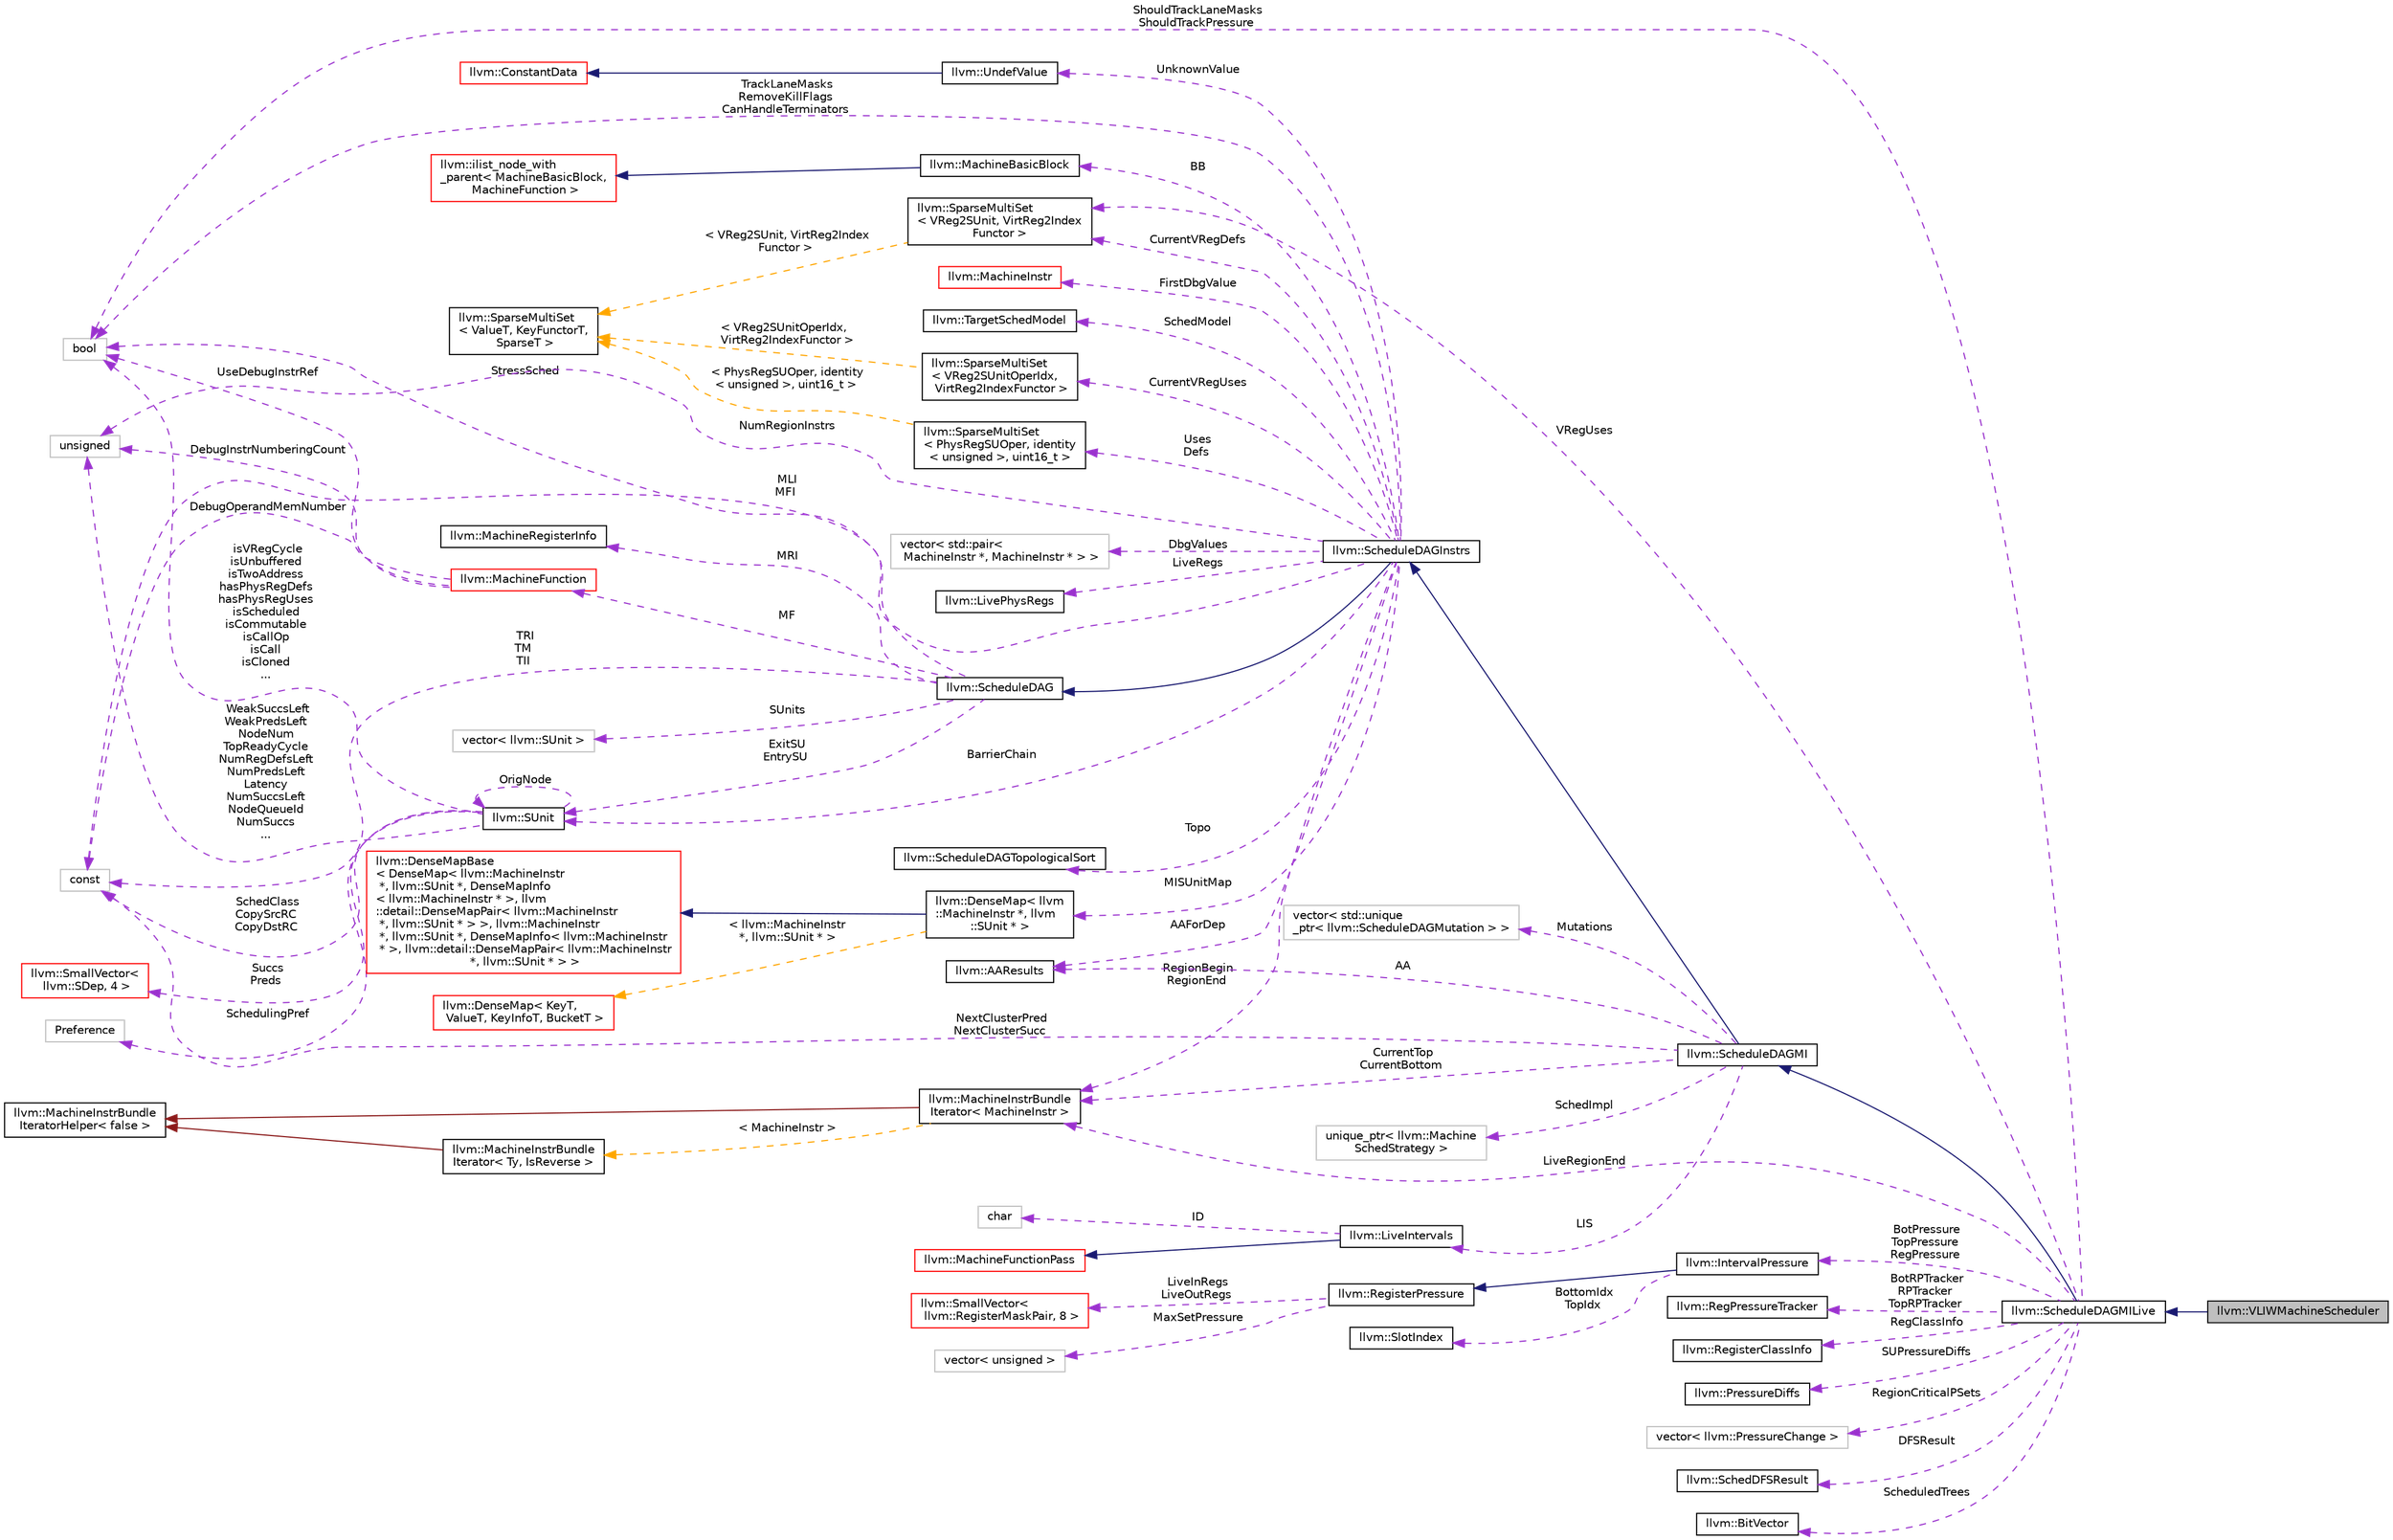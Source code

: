digraph "llvm::VLIWMachineScheduler"
{
 // LATEX_PDF_SIZE
  bgcolor="transparent";
  edge [fontname="Helvetica",fontsize="10",labelfontname="Helvetica",labelfontsize="10"];
  node [fontname="Helvetica",fontsize="10",shape=record];
  rankdir="LR";
  Node1 [label="llvm::VLIWMachineScheduler",height=0.2,width=0.4,color="black", fillcolor="grey75", style="filled", fontcolor="black",tooltip="Extend the standard ScheduleDAGMILive to provide more context and override the top-level schedule() d..."];
  Node2 -> Node1 [dir="back",color="midnightblue",fontsize="10",style="solid",fontname="Helvetica"];
  Node2 [label="llvm::ScheduleDAGMILive",height=0.2,width=0.4,color="black",URL="$classllvm_1_1ScheduleDAGMILive.html",tooltip="ScheduleDAGMILive is an implementation of ScheduleDAGInstrs that schedules machine instructions while..."];
  Node3 -> Node2 [dir="back",color="midnightblue",fontsize="10",style="solid",fontname="Helvetica"];
  Node3 [label="llvm::ScheduleDAGMI",height=0.2,width=0.4,color="black",URL="$classllvm_1_1ScheduleDAGMI.html",tooltip="ScheduleDAGMI is an implementation of ScheduleDAGInstrs that simply schedules machine instructions ac..."];
  Node4 -> Node3 [dir="back",color="midnightblue",fontsize="10",style="solid",fontname="Helvetica"];
  Node4 [label="llvm::ScheduleDAGInstrs",height=0.2,width=0.4,color="black",URL="$classllvm_1_1ScheduleDAGInstrs.html",tooltip="A ScheduleDAG for scheduling lists of MachineInstr."];
  Node5 -> Node4 [dir="back",color="midnightblue",fontsize="10",style="solid",fontname="Helvetica"];
  Node5 [label="llvm::ScheduleDAG",height=0.2,width=0.4,color="black",URL="$classllvm_1_1ScheduleDAG.html",tooltip=" "];
  Node6 -> Node5 [dir="back",color="darkorchid3",fontsize="10",style="dashed",label=" MF" ,fontname="Helvetica"];
  Node6 [label="llvm::MachineFunction",height=0.2,width=0.4,color="red",URL="$classllvm_1_1MachineFunction.html",tooltip=" "];
  Node21 -> Node6 [dir="back",color="darkorchid3",fontsize="10",style="dashed",label=" UseDebugInstrRef" ,fontname="Helvetica"];
  Node21 [label="bool",height=0.2,width=0.4,color="grey75",tooltip=" "];
  Node22 -> Node6 [dir="back",color="darkorchid3",fontsize="10",style="dashed",label=" DebugOperandMemNumber" ,fontname="Helvetica"];
  Node22 [label="const",height=0.2,width=0.4,color="grey75",tooltip=" "];
  Node23 -> Node6 [dir="back",color="darkorchid3",fontsize="10",style="dashed",label=" DebugInstrNumberingCount" ,fontname="Helvetica"];
  Node23 [label="unsigned",height=0.2,width=0.4,color="grey75",tooltip=" "];
  Node27 -> Node5 [dir="back",color="darkorchid3",fontsize="10",style="dashed",label=" ExitSU\nEntrySU" ,fontname="Helvetica"];
  Node27 [label="llvm::SUnit",height=0.2,width=0.4,color="black",URL="$classllvm_1_1SUnit.html",tooltip="Scheduling unit. This is a node in the scheduling DAG."];
  Node28 -> Node27 [dir="back",color="darkorchid3",fontsize="10",style="dashed",label=" Succs\nPreds" ,fontname="Helvetica"];
  Node28 [label="llvm::SmallVector\<\l llvm::SDep, 4 \>",height=0.2,width=0.4,color="red",URL="$classllvm_1_1SmallVector.html",tooltip=" "];
  Node27 -> Node27 [dir="back",color="darkorchid3",fontsize="10",style="dashed",label=" OrigNode" ,fontname="Helvetica"];
  Node21 -> Node27 [dir="back",color="darkorchid3",fontsize="10",style="dashed",label=" isVRegCycle\nisUnbuffered\nisTwoAddress\nhasPhysRegDefs\nhasPhysRegUses\nisScheduled\nisCommutable\nisCallOp\nisCall\nisCloned\n..." ,fontname="Helvetica"];
  Node31 -> Node27 [dir="back",color="darkorchid3",fontsize="10",style="dashed",label=" SchedulingPref" ,fontname="Helvetica"];
  Node31 [label="Preference",height=0.2,width=0.4,color="grey75",tooltip=" "];
  Node23 -> Node27 [dir="back",color="darkorchid3",fontsize="10",style="dashed",label=" WeakSuccsLeft\nWeakPredsLeft\nNodeNum\nTopReadyCycle\nNumRegDefsLeft\nNumPredsLeft\nLatency\nNumSuccsLeft\nNodeQueueId\nNumSuccs\n..." ,fontname="Helvetica"];
  Node22 -> Node27 [dir="back",color="darkorchid3",fontsize="10",style="dashed",label=" SchedClass\nCopySrcRC\nCopyDstRC" ,fontname="Helvetica"];
  Node32 -> Node5 [dir="back",color="darkorchid3",fontsize="10",style="dashed",label=" SUnits" ,fontname="Helvetica"];
  Node32 [label="vector\< llvm::SUnit \>",height=0.2,width=0.4,color="grey75",tooltip=" "];
  Node21 -> Node5 [dir="back",color="darkorchid3",fontsize="10",style="dashed",label=" StressSched" ,fontname="Helvetica"];
  Node33 -> Node5 [dir="back",color="darkorchid3",fontsize="10",style="dashed",label=" MRI" ,fontname="Helvetica"];
  Node33 [label="llvm::MachineRegisterInfo",height=0.2,width=0.4,color="black",URL="$classllvm_1_1MachineRegisterInfo.html",tooltip="MachineRegisterInfo - Keep track of information for virtual and physical registers,..."];
  Node22 -> Node5 [dir="back",color="darkorchid3",fontsize="10",style="dashed",label=" TRI\nTM\nTII" ,fontname="Helvetica"];
  Node34 -> Node4 [dir="back",color="darkorchid3",fontsize="10",style="dashed",label=" MISUnitMap" ,fontname="Helvetica"];
  Node34 [label="llvm::DenseMap\< llvm\l::MachineInstr *, llvm\l::SUnit * \>",height=0.2,width=0.4,color="black",URL="$classllvm_1_1DenseMap.html",tooltip=" "];
  Node35 -> Node34 [dir="back",color="midnightblue",fontsize="10",style="solid",fontname="Helvetica"];
  Node35 [label="llvm::DenseMapBase\l\< DenseMap\< llvm::MachineInstr\l *, llvm::SUnit *, DenseMapInfo\l\< llvm::MachineInstr * \>, llvm\l::detail::DenseMapPair\< llvm::MachineInstr\l *, llvm::SUnit * \> \>, llvm::MachineInstr\l *, llvm::SUnit *, DenseMapInfo\< llvm::MachineInstr\l * \>, llvm::detail::DenseMapPair\< llvm::MachineInstr\l *, llvm::SUnit * \> \>",height=0.2,width=0.4,color="red",URL="$classllvm_1_1DenseMapBase.html",tooltip=" "];
  Node19 -> Node34 [dir="back",color="orange",fontsize="10",style="dashed",label=" \< llvm::MachineInstr\l *, llvm::SUnit * \>" ,fontname="Helvetica"];
  Node19 [label="llvm::DenseMap\< KeyT,\l ValueT, KeyInfoT, BucketT \>",height=0.2,width=0.4,color="red",URL="$classllvm_1_1DenseMap.html",tooltip=" "];
  Node36 -> Node4 [dir="back",color="darkorchid3",fontsize="10",style="dashed",label=" RegionBegin\nRegionEnd" ,fontname="Helvetica"];
  Node36 [label="llvm::MachineInstrBundle\lIterator\< MachineInstr \>",height=0.2,width=0.4,color="black",URL="$classllvm_1_1MachineInstrBundleIterator.html",tooltip=" "];
  Node37 -> Node36 [dir="back",color="firebrick4",fontsize="10",style="solid",fontname="Helvetica"];
  Node37 [label="llvm::MachineInstrBundle\lIteratorHelper\< false \>",height=0.2,width=0.4,color="black",URL="$structllvm_1_1MachineInstrBundleIteratorHelper_3_01false_01_4.html",tooltip=" "];
  Node38 -> Node36 [dir="back",color="orange",fontsize="10",style="dashed",label=" \< MachineInstr \>" ,fontname="Helvetica"];
  Node38 [label="llvm::MachineInstrBundle\lIterator\< Ty, IsReverse \>",height=0.2,width=0.4,color="black",URL="$classllvm_1_1MachineInstrBundleIterator.html",tooltip="MachineBasicBlock iterator that automatically skips over MIs that are inside bundles (i...."];
  Node37 -> Node38 [dir="back",color="firebrick4",fontsize="10",style="solid",fontname="Helvetica"];
  Node39 -> Node4 [dir="back",color="darkorchid3",fontsize="10",style="dashed",label=" DbgValues" ,fontname="Helvetica"];
  Node39 [label="vector\< std::pair\<\l MachineInstr *, MachineInstr * \> \>",height=0.2,width=0.4,color="grey75",tooltip=" "];
  Node27 -> Node4 [dir="back",color="darkorchid3",fontsize="10",style="dashed",label=" BarrierChain" ,fontname="Helvetica"];
  Node40 -> Node4 [dir="back",color="darkorchid3",fontsize="10",style="dashed",label=" LiveRegs" ,fontname="Helvetica"];
  Node40 [label="llvm::LivePhysRegs",height=0.2,width=0.4,color="black",URL="$classllvm_1_1LivePhysRegs.html",tooltip="A set of physical registers with utility functions to track liveness when walking backward/forward th..."];
  Node41 -> Node4 [dir="back",color="darkorchid3",fontsize="10",style="dashed",label=" UnknownValue" ,fontname="Helvetica"];
  Node41 [label="llvm::UndefValue",height=0.2,width=0.4,color="black",URL="$classllvm_1_1UndefValue.html",tooltip="'undef' values are things that do not have specified contents."];
  Node42 -> Node41 [dir="back",color="midnightblue",fontsize="10",style="solid",fontname="Helvetica"];
  Node42 [label="llvm::ConstantData",height=0.2,width=0.4,color="red",URL="$classllvm_1_1ConstantData.html",tooltip="Base class for constants with no operands."];
  Node47 -> Node4 [dir="back",color="darkorchid3",fontsize="10",style="dashed",label=" AAForDep" ,fontname="Helvetica"];
  Node47 [label="llvm::AAResults",height=0.2,width=0.4,color="black",URL="$classllvm_1_1AAResults.html",tooltip=" "];
  Node21 -> Node4 [dir="back",color="darkorchid3",fontsize="10",style="dashed",label=" TrackLaneMasks\nRemoveKillFlags\nCanHandleTerminators" ,fontname="Helvetica"];
  Node48 -> Node4 [dir="back",color="darkorchid3",fontsize="10",style="dashed",label=" Topo" ,fontname="Helvetica"];
  Node48 [label="llvm::ScheduleDAGTopologicalSort",height=0.2,width=0.4,color="black",URL="$classllvm_1_1ScheduleDAGTopologicalSort.html",tooltip="This class can compute a topological ordering for SUnits and provides methods for dynamically updatin..."];
  Node49 -> Node4 [dir="back",color="darkorchid3",fontsize="10",style="dashed",label=" Uses\nDefs" ,fontname="Helvetica"];
  Node49 [label="llvm::SparseMultiSet\l\< PhysRegSUOper, identity\l\< unsigned \>, uint16_t \>",height=0.2,width=0.4,color="black",URL="$classllvm_1_1SparseMultiSet.html",tooltip=" "];
  Node50 -> Node49 [dir="back",color="orange",fontsize="10",style="dashed",label=" \< PhysRegSUOper, identity\l\< unsigned \>, uint16_t \>" ,fontname="Helvetica"];
  Node50 [label="llvm::SparseMultiSet\l\< ValueT, KeyFunctorT,\l SparseT \>",height=0.2,width=0.4,color="black",URL="$classllvm_1_1SparseMultiSet.html",tooltip="Fast multiset implementation for objects that can be identified by small unsigned keys."];
  Node51 -> Node4 [dir="back",color="darkorchid3",fontsize="10",style="dashed",label=" BB" ,fontname="Helvetica"];
  Node51 [label="llvm::MachineBasicBlock",height=0.2,width=0.4,color="black",URL="$classllvm_1_1MachineBasicBlock.html",tooltip=" "];
  Node52 -> Node51 [dir="back",color="midnightblue",fontsize="10",style="solid",fontname="Helvetica"];
  Node52 [label="llvm::ilist_node_with\l_parent\< MachineBasicBlock,\l MachineFunction \>",height=0.2,width=0.4,color="red",URL="$classllvm_1_1ilist__node__with__parent.html",tooltip=" "];
  Node65 -> Node4 [dir="back",color="darkorchid3",fontsize="10",style="dashed",label=" FirstDbgValue" ,fontname="Helvetica"];
  Node65 [label="llvm::MachineInstr",height=0.2,width=0.4,color="red",URL="$classllvm_1_1MachineInstr.html",tooltip="Representation of each machine instruction."];
  Node70 -> Node4 [dir="back",color="darkorchid3",fontsize="10",style="dashed",label=" CurrentVRegDefs" ,fontname="Helvetica"];
  Node70 [label="llvm::SparseMultiSet\l\< VReg2SUnit, VirtReg2Index\lFunctor \>",height=0.2,width=0.4,color="black",URL="$classllvm_1_1SparseMultiSet.html",tooltip=" "];
  Node50 -> Node70 [dir="back",color="orange",fontsize="10",style="dashed",label=" \< VReg2SUnit, VirtReg2Index\lFunctor \>" ,fontname="Helvetica"];
  Node23 -> Node4 [dir="back",color="darkorchid3",fontsize="10",style="dashed",label=" NumRegionInstrs" ,fontname="Helvetica"];
  Node71 -> Node4 [dir="back",color="darkorchid3",fontsize="10",style="dashed",label=" SchedModel" ,fontname="Helvetica"];
  Node71 [label="llvm::TargetSchedModel",height=0.2,width=0.4,color="black",URL="$classllvm_1_1TargetSchedModel.html",tooltip="Provide an instruction scheduling machine model to CodeGen passes."];
  Node22 -> Node4 [dir="back",color="darkorchid3",fontsize="10",style="dashed",label=" MLI\nMFI" ,fontname="Helvetica"];
  Node72 -> Node4 [dir="back",color="darkorchid3",fontsize="10",style="dashed",label=" CurrentVRegUses" ,fontname="Helvetica"];
  Node72 [label="llvm::SparseMultiSet\l\< VReg2SUnitOperIdx,\l VirtReg2IndexFunctor \>",height=0.2,width=0.4,color="black",URL="$classllvm_1_1SparseMultiSet.html",tooltip=" "];
  Node50 -> Node72 [dir="back",color="orange",fontsize="10",style="dashed",label=" \< VReg2SUnitOperIdx,\l VirtReg2IndexFunctor \>" ,fontname="Helvetica"];
  Node36 -> Node3 [dir="back",color="darkorchid3",fontsize="10",style="dashed",label=" CurrentTop\nCurrentBottom" ,fontname="Helvetica"];
  Node47 -> Node3 [dir="back",color="darkorchid3",fontsize="10",style="dashed",label=" AA" ,fontname="Helvetica"];
  Node73 -> Node3 [dir="back",color="darkorchid3",fontsize="10",style="dashed",label=" Mutations" ,fontname="Helvetica"];
  Node73 [label="vector\< std::unique\l_ptr\< llvm::ScheduleDAGMutation \> \>",height=0.2,width=0.4,color="grey75",tooltip=" "];
  Node74 -> Node3 [dir="back",color="darkorchid3",fontsize="10",style="dashed",label=" LIS" ,fontname="Helvetica"];
  Node74 [label="llvm::LiveIntervals",height=0.2,width=0.4,color="black",URL="$classllvm_1_1LiveIntervals.html",tooltip=" "];
  Node75 -> Node74 [dir="back",color="midnightblue",fontsize="10",style="solid",fontname="Helvetica"];
  Node75 [label="llvm::MachineFunctionPass",height=0.2,width=0.4,color="red",URL="$classllvm_1_1MachineFunctionPass.html",tooltip="MachineFunctionPass - This class adapts the FunctionPass interface to allow convenient creation of pa..."];
  Node11 -> Node74 [dir="back",color="darkorchid3",fontsize="10",style="dashed",label=" ID" ,fontname="Helvetica"];
  Node11 [label="char",height=0.2,width=0.4,color="grey75",tooltip=" "];
  Node22 -> Node3 [dir="back",color="darkorchid3",fontsize="10",style="dashed",label=" NextClusterPred\nNextClusterSucc" ,fontname="Helvetica"];
  Node78 -> Node3 [dir="back",color="darkorchid3",fontsize="10",style="dashed",label=" SchedImpl" ,fontname="Helvetica"];
  Node78 [label="unique_ptr\< llvm::Machine\lSchedStrategy \>",height=0.2,width=0.4,color="grey75",tooltip=" "];
  Node79 -> Node2 [dir="back",color="darkorchid3",fontsize="10",style="dashed",label=" BotPressure\nTopPressure\nRegPressure" ,fontname="Helvetica"];
  Node79 [label="llvm::IntervalPressure",height=0.2,width=0.4,color="black",URL="$structllvm_1_1IntervalPressure.html",tooltip="RegisterPressure computed within a region of instructions delimited by TopIdx and BottomIdx."];
  Node80 -> Node79 [dir="back",color="midnightblue",fontsize="10",style="solid",fontname="Helvetica"];
  Node80 [label="llvm::RegisterPressure",height=0.2,width=0.4,color="black",URL="$structllvm_1_1RegisterPressure.html",tooltip="Base class for register pressure results."];
  Node81 -> Node80 [dir="back",color="darkorchid3",fontsize="10",style="dashed",label=" LiveInRegs\nLiveOutRegs" ,fontname="Helvetica"];
  Node81 [label="llvm::SmallVector\<\l llvm::RegisterMaskPair, 8 \>",height=0.2,width=0.4,color="red",URL="$classllvm_1_1SmallVector.html",tooltip=" "];
  Node84 -> Node80 [dir="back",color="darkorchid3",fontsize="10",style="dashed",label=" MaxSetPressure" ,fontname="Helvetica"];
  Node84 [label="vector\< unsigned \>",height=0.2,width=0.4,color="grey75",tooltip=" "];
  Node85 -> Node79 [dir="back",color="darkorchid3",fontsize="10",style="dashed",label=" BottomIdx\nTopIdx" ,fontname="Helvetica"];
  Node85 [label="llvm::SlotIndex",height=0.2,width=0.4,color="black",URL="$classllvm_1_1SlotIndex.html",tooltip="SlotIndex - An opaque wrapper around machine indexes."];
  Node86 -> Node2 [dir="back",color="darkorchid3",fontsize="10",style="dashed",label=" BotRPTracker\nRPTracker\nTopRPTracker" ,fontname="Helvetica"];
  Node86 [label="llvm::RegPressureTracker",height=0.2,width=0.4,color="black",URL="$classllvm_1_1RegPressureTracker.html",tooltip="Track the current register pressure at some position in the instruction stream, and remember the high..."];
  Node36 -> Node2 [dir="back",color="darkorchid3",fontsize="10",style="dashed",label=" LiveRegionEnd" ,fontname="Helvetica"];
  Node87 -> Node2 [dir="back",color="darkorchid3",fontsize="10",style="dashed",label=" RegClassInfo" ,fontname="Helvetica"];
  Node87 [label="llvm::RegisterClassInfo",height=0.2,width=0.4,color="black",URL="$classllvm_1_1RegisterClassInfo.html",tooltip=" "];
  Node88 -> Node2 [dir="back",color="darkorchid3",fontsize="10",style="dashed",label=" SUPressureDiffs" ,fontname="Helvetica"];
  Node88 [label="llvm::PressureDiffs",height=0.2,width=0.4,color="black",URL="$classllvm_1_1PressureDiffs.html",tooltip="Array of PressureDiffs."];
  Node21 -> Node2 [dir="back",color="darkorchid3",fontsize="10",style="dashed",label=" ShouldTrackLaneMasks\nShouldTrackPressure" ,fontname="Helvetica"];
  Node89 -> Node2 [dir="back",color="darkorchid3",fontsize="10",style="dashed",label=" RegionCriticalPSets" ,fontname="Helvetica"];
  Node89 [label="vector\< llvm::PressureChange \>",height=0.2,width=0.4,color="grey75",tooltip=" "];
  Node70 -> Node2 [dir="back",color="darkorchid3",fontsize="10",style="dashed",label=" VRegUses" ,fontname="Helvetica"];
  Node90 -> Node2 [dir="back",color="darkorchid3",fontsize="10",style="dashed",label=" DFSResult" ,fontname="Helvetica"];
  Node90 [label="llvm::SchedDFSResult",height=0.2,width=0.4,color="black",URL="$classllvm_1_1SchedDFSResult.html",tooltip="Compute the values of each DAG node for various metrics during DFS."];
  Node91 -> Node2 [dir="back",color="darkorchid3",fontsize="10",style="dashed",label=" ScheduledTrees" ,fontname="Helvetica"];
  Node91 [label="llvm::BitVector",height=0.2,width=0.4,color="black",URL="$classllvm_1_1BitVector.html",tooltip=" "];
}
